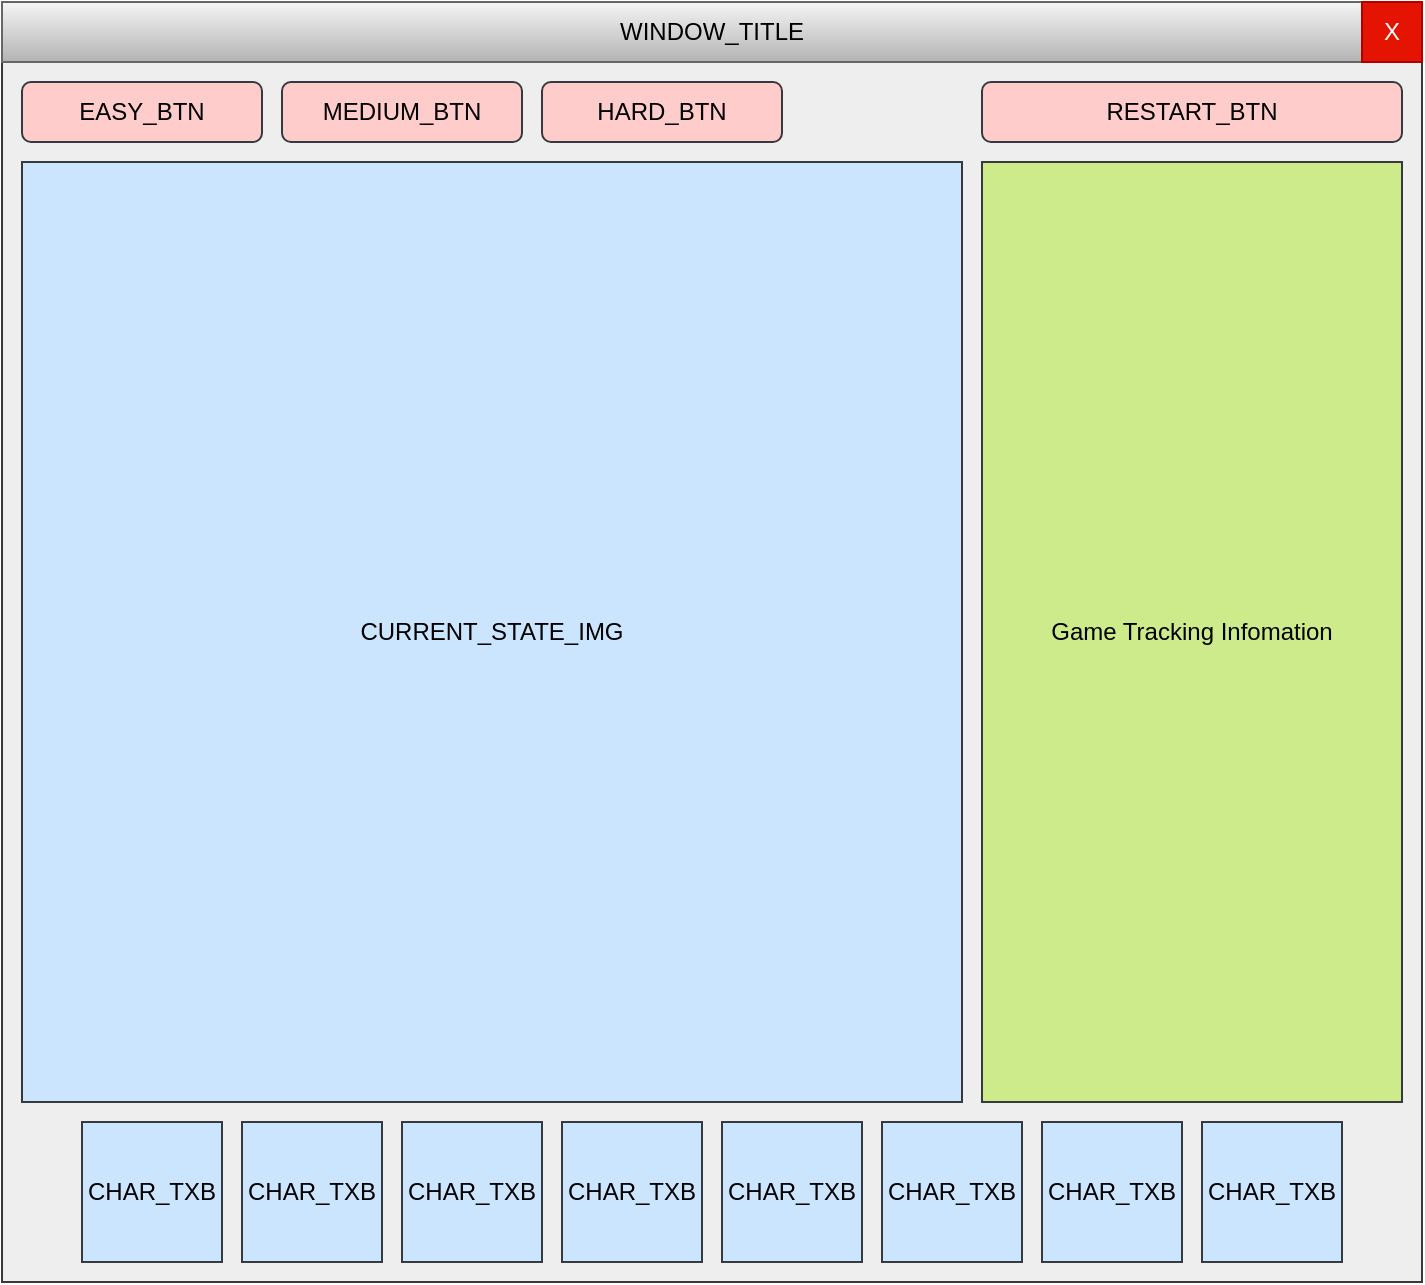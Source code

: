 <mxfile version="14.5.7" type="device"><diagram id="cQe5qYodvXvc_M86Lls1" name="Page-1"><mxGraphModel dx="1422" dy="757" grid="1" gridSize="10" guides="1" tooltips="1" connect="1" arrows="1" fold="1" page="1" pageScale="1" pageWidth="827" pageHeight="1169" math="0" shadow="0"><root><mxCell id="0"/><mxCell id="1" parent="0"/><mxCell id="ShsdCmMYzU0mL8QAqj2y-21" value="" style="rounded=0;whiteSpace=wrap;html=1;fillColor=#eeeeee;strokeColor=#36393d;" parent="1" vertex="1"><mxGeometry x="40" y="40" width="710" height="610" as="geometry"/></mxCell><mxCell id="ShsdCmMYzU0mL8QAqj2y-2" value="EASY_BTN" style="rounded=1;whiteSpace=wrap;html=1;fillColor=#ffcccc;strokeColor=#36393d;" parent="1" vertex="1"><mxGeometry x="50" y="50" width="120" height="30" as="geometry"/></mxCell><mxCell id="ShsdCmMYzU0mL8QAqj2y-4" value="Game Tracking Infomation" style="rounded=0;whiteSpace=wrap;html=1;fillColor=#cdeb8b;strokeColor=#36393d;" parent="1" vertex="1"><mxGeometry x="530" y="90" width="210" height="470" as="geometry"/></mxCell><mxCell id="ShsdCmMYzU0mL8QAqj2y-168" value="&lt;div align=&quot;center&quot;&gt;WINDOW_TITLE&lt;/div&gt;" style="rounded=0;whiteSpace=wrap;html=1;align=center;gradientColor=#b3b3b3;fillColor=#f5f5f5;strokeColor=#666666;" parent="1" vertex="1"><mxGeometry x="40" y="10" width="710" height="30" as="geometry"/></mxCell><mxCell id="ShsdCmMYzU0mL8QAqj2y-169" value="X" style="rounded=0;whiteSpace=wrap;html=1;fillColor=#e51400;strokeColor=#B20000;fontColor=#ffffff;" parent="1" vertex="1"><mxGeometry x="720" y="10" width="30" height="30" as="geometry"/></mxCell><mxCell id="vi_wOjXaj0-4OPbuTAnj-1" value="MEDIUM_BTN" style="rounded=1;whiteSpace=wrap;html=1;fillColor=#ffcccc;strokeColor=#36393d;" vertex="1" parent="1"><mxGeometry x="180" y="50" width="120" height="30" as="geometry"/></mxCell><mxCell id="vi_wOjXaj0-4OPbuTAnj-2" value="HARD_BTN" style="rounded=1;whiteSpace=wrap;html=1;fillColor=#ffcccc;strokeColor=#36393d;" vertex="1" parent="1"><mxGeometry x="310" y="50" width="120" height="30" as="geometry"/></mxCell><mxCell id="vi_wOjXaj0-4OPbuTAnj-3" value="RESTART_BTN" style="rounded=1;whiteSpace=wrap;html=1;fillColor=#ffcccc;strokeColor=#36393d;" vertex="1" parent="1"><mxGeometry x="530" y="50" width="210" height="30" as="geometry"/></mxCell><mxCell id="vi_wOjXaj0-4OPbuTAnj-5" value="CURRENT_STATE_IMG" style="rounded=0;whiteSpace=wrap;html=1;fillColor=#cce5ff;strokeColor=#36393d;" vertex="1" parent="1"><mxGeometry x="50" y="90" width="470" height="470" as="geometry"/></mxCell><mxCell id="vi_wOjXaj0-4OPbuTAnj-6" value="CHAR_TXB" style="whiteSpace=wrap;html=1;aspect=fixed;fillColor=#cce5ff;strokeColor=#36393d;" vertex="1" parent="1"><mxGeometry x="80" y="570" width="70" height="70" as="geometry"/></mxCell><mxCell id="vi_wOjXaj0-4OPbuTAnj-14" value="CHAR_TXB" style="whiteSpace=wrap;html=1;aspect=fixed;fillColor=#cce5ff;strokeColor=#36393d;" vertex="1" parent="1"><mxGeometry x="160" y="570" width="70" height="70" as="geometry"/></mxCell><mxCell id="vi_wOjXaj0-4OPbuTAnj-15" value="CHAR_TXB" style="whiteSpace=wrap;html=1;aspect=fixed;fillColor=#cce5ff;strokeColor=#36393d;" vertex="1" parent="1"><mxGeometry x="240" y="570" width="70" height="70" as="geometry"/></mxCell><mxCell id="vi_wOjXaj0-4OPbuTAnj-16" value="CHAR_TXB" style="whiteSpace=wrap;html=1;aspect=fixed;fillColor=#cce5ff;strokeColor=#36393d;" vertex="1" parent="1"><mxGeometry x="320" y="570" width="70" height="70" as="geometry"/></mxCell><mxCell id="vi_wOjXaj0-4OPbuTAnj-17" value="CHAR_TXB" style="whiteSpace=wrap;html=1;aspect=fixed;fillColor=#cce5ff;strokeColor=#36393d;" vertex="1" parent="1"><mxGeometry x="400" y="570" width="70" height="70" as="geometry"/></mxCell><mxCell id="vi_wOjXaj0-4OPbuTAnj-18" value="CHAR_TXB" style="whiteSpace=wrap;html=1;aspect=fixed;fillColor=#cce5ff;strokeColor=#36393d;" vertex="1" parent="1"><mxGeometry x="480" y="570" width="70" height="70" as="geometry"/></mxCell><mxCell id="vi_wOjXaj0-4OPbuTAnj-19" value="CHAR_TXB" style="whiteSpace=wrap;html=1;aspect=fixed;fillColor=#cce5ff;strokeColor=#36393d;" vertex="1" parent="1"><mxGeometry x="560" y="570" width="70" height="70" as="geometry"/></mxCell><mxCell id="vi_wOjXaj0-4OPbuTAnj-20" value="CHAR_TXB" style="whiteSpace=wrap;html=1;aspect=fixed;fillColor=#cce5ff;strokeColor=#36393d;" vertex="1" parent="1"><mxGeometry x="640" y="570" width="70" height="70" as="geometry"/></mxCell></root></mxGraphModel></diagram></mxfile>